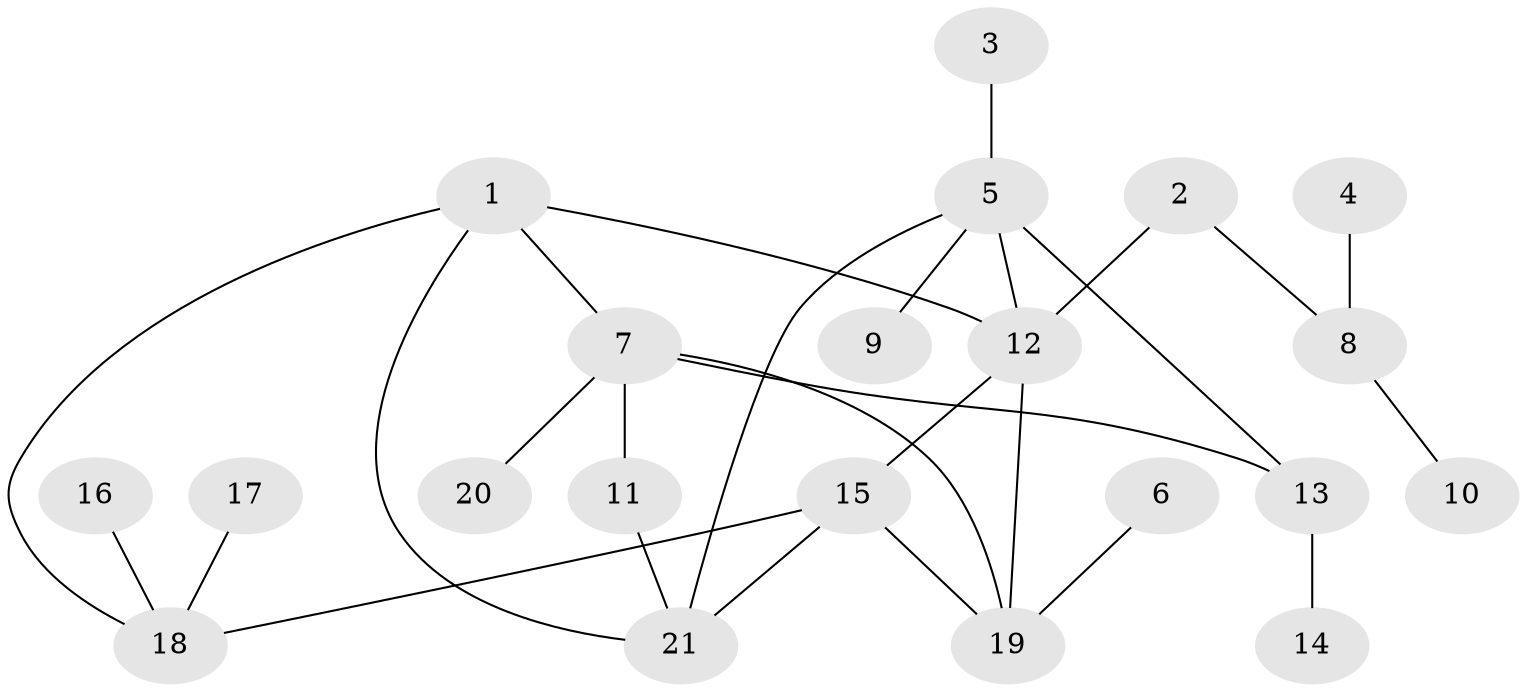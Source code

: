 // original degree distribution, {7: 0.0784313725490196, 4: 0.058823529411764705, 6: 0.0196078431372549, 8: 0.0196078431372549, 5: 0.058823529411764705, 1: 0.6274509803921569, 2: 0.11764705882352941, 3: 0.0196078431372549}
// Generated by graph-tools (version 1.1) at 2025/37/03/04/25 23:37:42]
// undirected, 21 vertices, 27 edges
graph export_dot {
  node [color=gray90,style=filled];
  1;
  2;
  3;
  4;
  5;
  6;
  7;
  8;
  9;
  10;
  11;
  12;
  13;
  14;
  15;
  16;
  17;
  18;
  19;
  20;
  21;
  1 -- 7 [weight=1.0];
  1 -- 12 [weight=1.0];
  1 -- 18 [weight=1.0];
  1 -- 21 [weight=1.0];
  2 -- 8 [weight=1.0];
  2 -- 12 [weight=1.0];
  3 -- 5 [weight=1.0];
  4 -- 8 [weight=1.0];
  5 -- 9 [weight=1.0];
  5 -- 12 [weight=1.0];
  5 -- 13 [weight=1.0];
  5 -- 21 [weight=1.0];
  6 -- 19 [weight=1.0];
  7 -- 11 [weight=1.0];
  7 -- 13 [weight=2.0];
  7 -- 19 [weight=1.0];
  7 -- 20 [weight=1.0];
  8 -- 10 [weight=1.0];
  11 -- 21 [weight=1.0];
  12 -- 15 [weight=1.0];
  12 -- 19 [weight=1.0];
  13 -- 14 [weight=1.0];
  15 -- 18 [weight=1.0];
  15 -- 19 [weight=1.0];
  15 -- 21 [weight=1.0];
  16 -- 18 [weight=1.0];
  17 -- 18 [weight=1.0];
}
